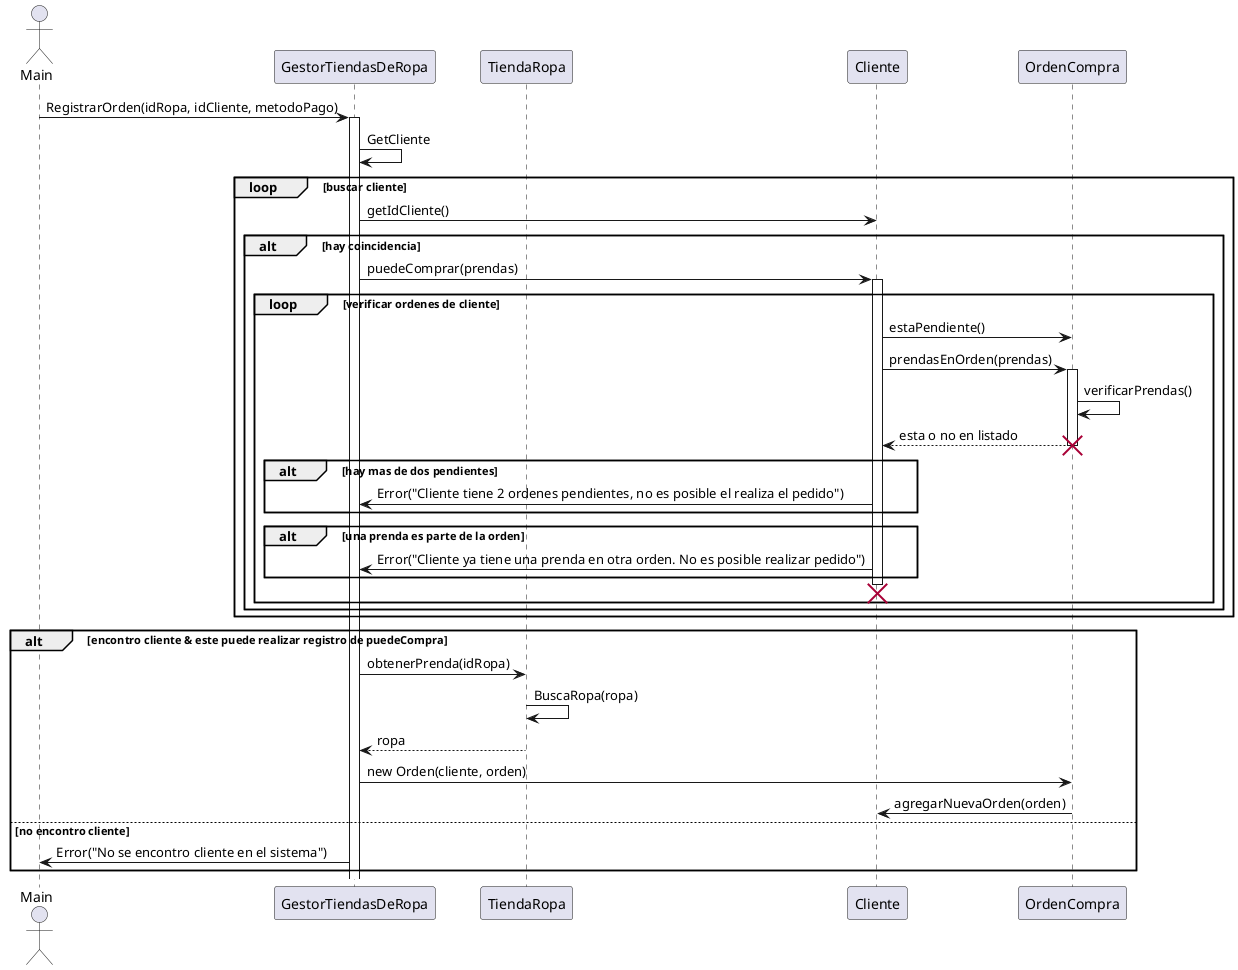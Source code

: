 @startuml
actor Main as main
participant GestorTiendasDeRopa as gestor
participant TiendaRopa as tienda
participant Cliente as cliente
participant OrdenCompra as orden

main -> gestor :RegistrarOrden(idRopa, idCliente, metodoPago)
activate gestor
gestor -> gestor: GetCliente
loop buscar cliente
    gestor -> cliente : getIdCliente()
    alt hay coincidencia
    gestor -> cliente: puedeComprar(prendas)
    activate cliente
    loop verificar ordenes de cliente
        cliente -> orden : estaPendiente()
        cliente -> orden : prendasEnOrden(prendas)
        activate orden
        orden -> orden: verificarPrendas()
        orden --> cliente: esta o no en listado
        destroy orden
        alt hay mas de dos pendientes
            cliente -> gestor : Error("Cliente tiene 2 ordenes pendientes, no es posible el realiza el pedido")
        end
        alt una prenda es parte de la orden
            cliente -> gestor : Error("Cliente ya tiene una prenda en otra orden. No es posible realizar pedido")
        end
        destroy cliente
    end
end

end
alt encontro cliente & este puede realizar registro de puedeCompra
    gestor -> tienda : obtenerPrenda(idRopa)
    tienda -> tienda : BuscaRopa(ropa)
    tienda --> gestor : ropa
    gestor -> orden: new Orden(cliente, orden)
    orden -> cliente : agregarNuevaOrden(orden)

else no encontro cliente
    gestor -> main: Error("No se encontro cliente en el sistema")
end


@enduml
